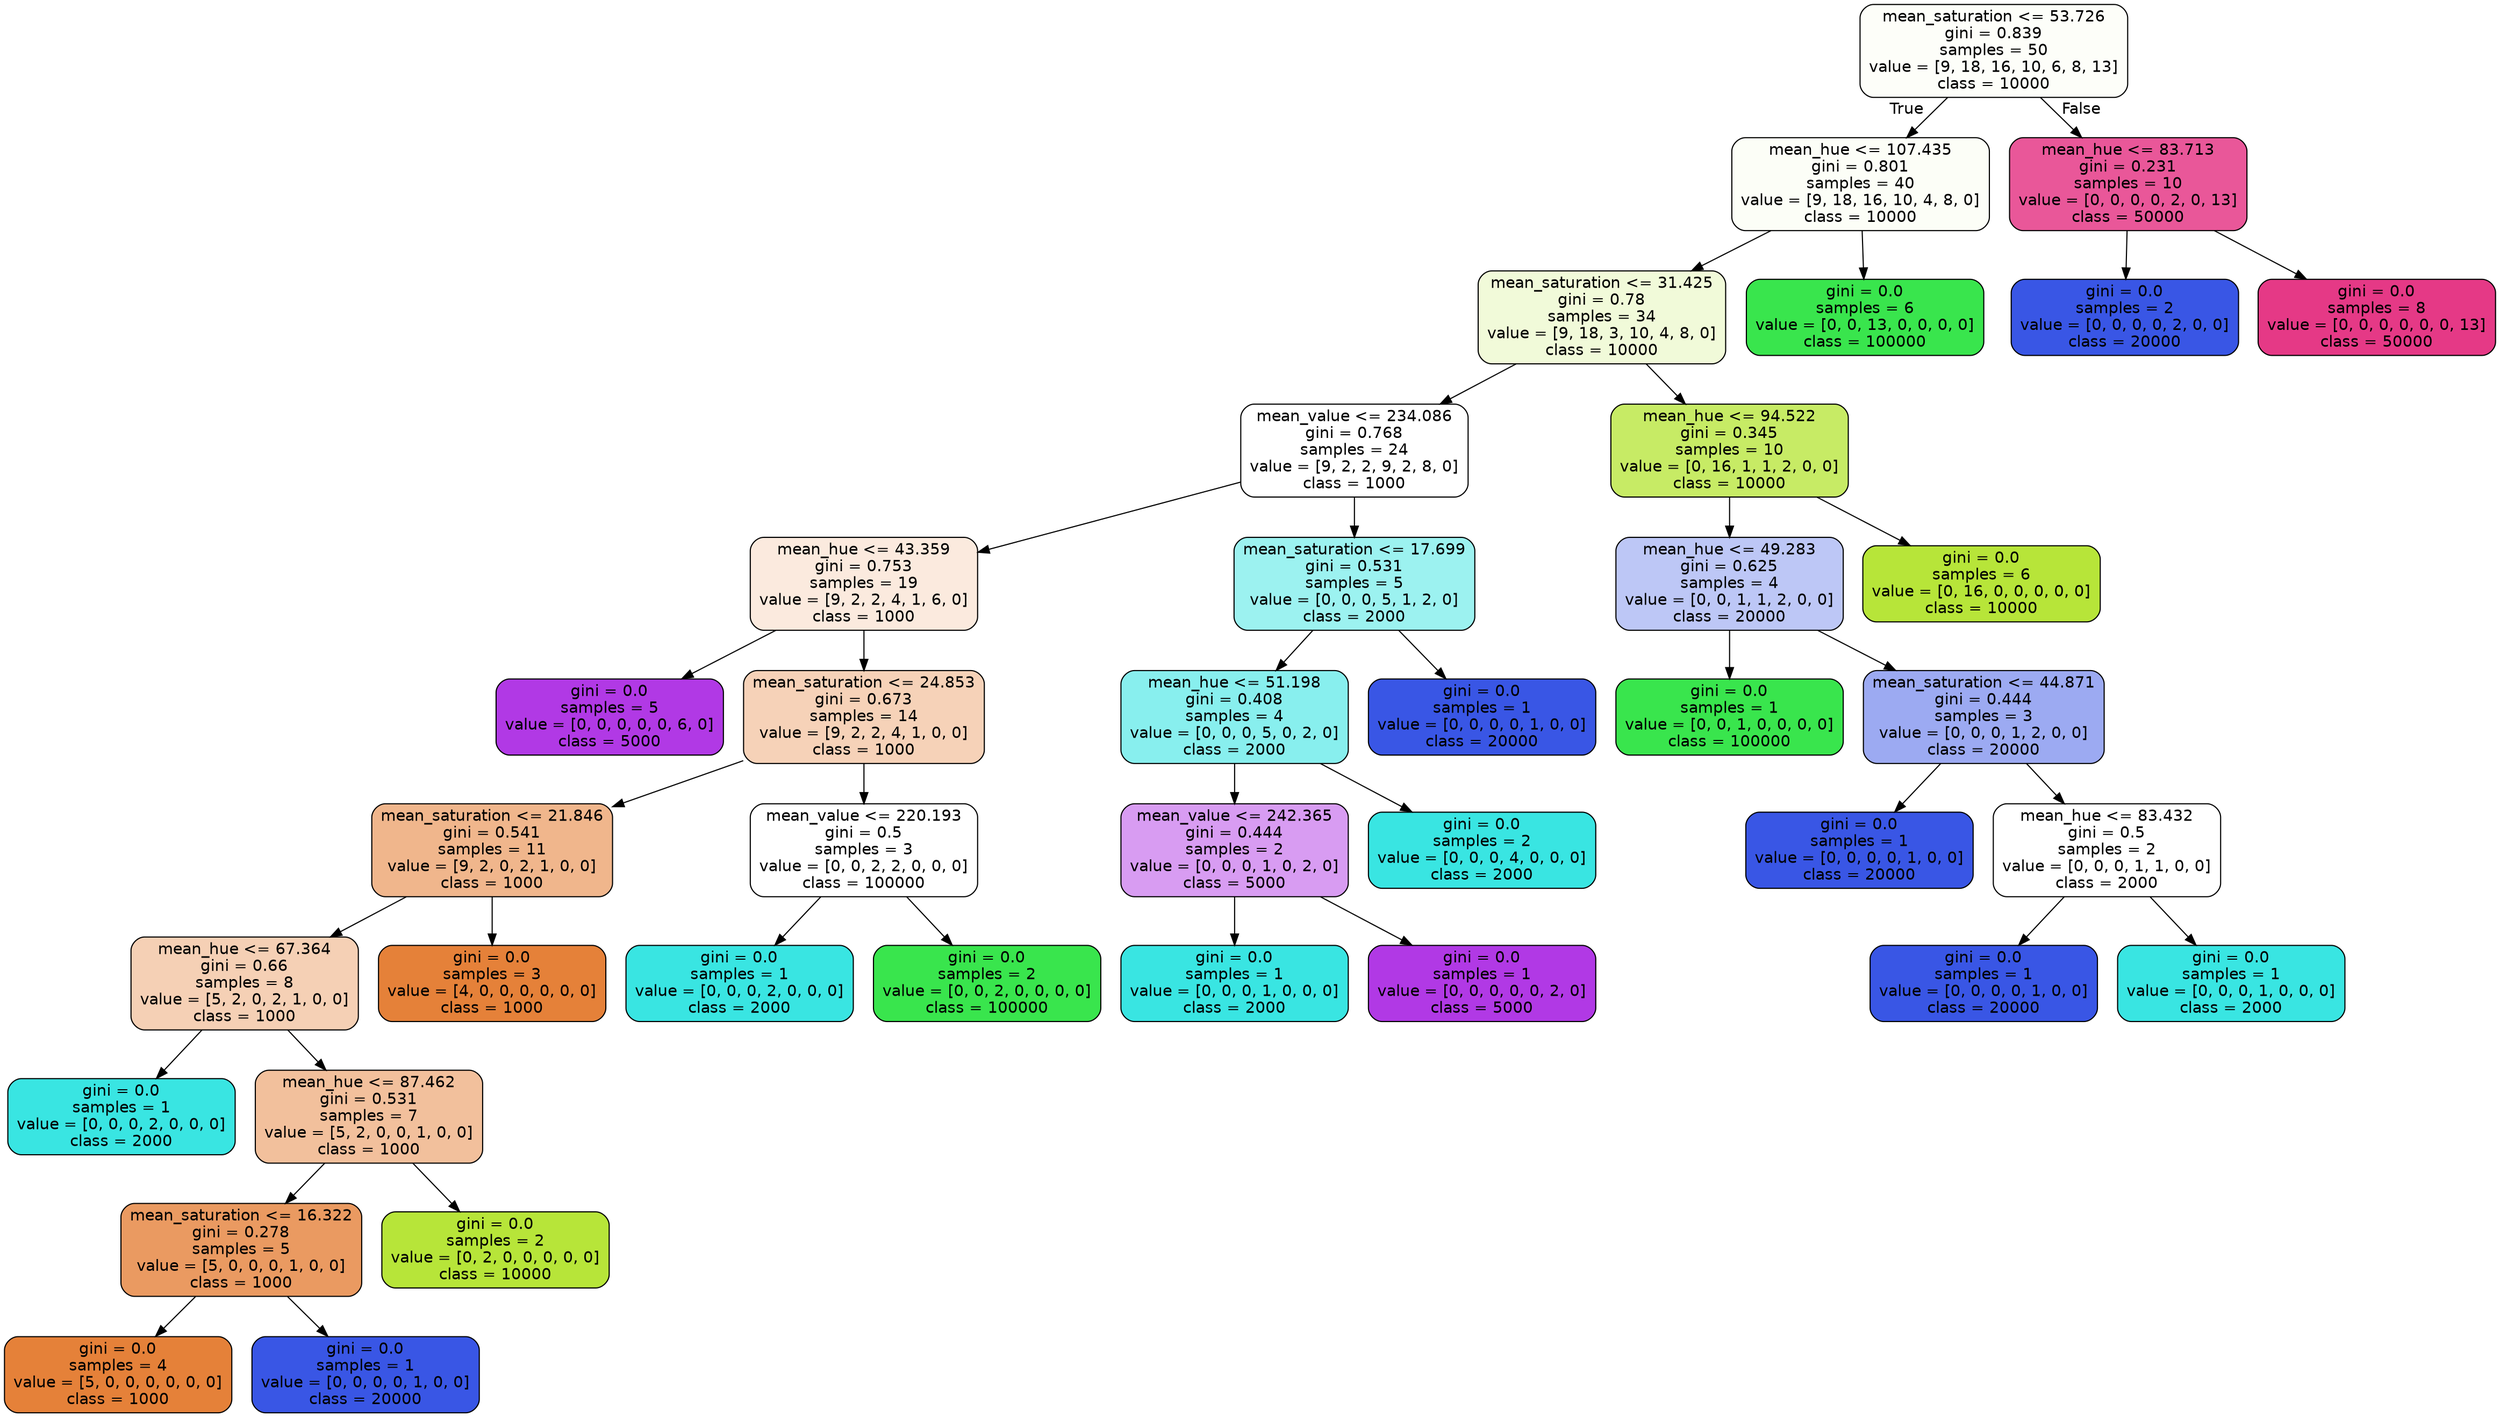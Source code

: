 digraph Tree {
node [shape=box, style="filled, rounded", color="black", fontname="helvetica"] ;
edge [fontname="helvetica"] ;
0 [label="mean_saturation <= 53.726\ngini = 0.839\nsamples = 50\nvalue = [9, 18, 16, 10, 6, 8, 13]\nclass = 10000", fillcolor="#fdfef9"] ;
1 [label="mean_hue <= 107.435\ngini = 0.801\nsamples = 40\nvalue = [9, 18, 16, 10, 4, 8, 0]\nclass = 10000", fillcolor="#fcfef7"] ;
0 -> 1 [labeldistance=2.5, labelangle=45, headlabel="True"] ;
2 [label="mean_saturation <= 31.425\ngini = 0.78\nsamples = 34\nvalue = [9, 18, 3, 10, 4, 8, 0]\nclass = 10000", fillcolor="#f1fad9"] ;
1 -> 2 ;
3 [label="mean_value <= 234.086\ngini = 0.768\nsamples = 24\nvalue = [9, 2, 2, 9, 2, 8, 0]\nclass = 1000", fillcolor="#ffffff"] ;
2 -> 3 ;
4 [label="mean_hue <= 43.359\ngini = 0.753\nsamples = 19\nvalue = [9, 2, 2, 4, 1, 6, 0]\nclass = 1000", fillcolor="#fbeade"] ;
3 -> 4 ;
5 [label="gini = 0.0\nsamples = 5\nvalue = [0, 0, 0, 0, 0, 6, 0]\nclass = 5000", fillcolor="#b139e5"] ;
4 -> 5 ;
6 [label="mean_saturation <= 24.853\ngini = 0.673\nsamples = 14\nvalue = [9, 2, 2, 4, 1, 0, 0]\nclass = 1000", fillcolor="#f6d2b8"] ;
4 -> 6 ;
7 [label="mean_saturation <= 21.846\ngini = 0.541\nsamples = 11\nvalue = [9, 2, 0, 2, 1, 0, 0]\nclass = 1000", fillcolor="#f0b68c"] ;
6 -> 7 ;
8 [label="mean_hue <= 67.364\ngini = 0.66\nsamples = 8\nvalue = [5, 2, 0, 2, 1, 0, 0]\nclass = 1000", fillcolor="#f5d0b5"] ;
7 -> 8 ;
9 [label="gini = 0.0\nsamples = 1\nvalue = [0, 0, 0, 2, 0, 0, 0]\nclass = 2000", fillcolor="#39e5e2"] ;
8 -> 9 ;
10 [label="mean_hue <= 87.462\ngini = 0.531\nsamples = 7\nvalue = [5, 2, 0, 0, 1, 0, 0]\nclass = 1000", fillcolor="#f2c09c"] ;
8 -> 10 ;
11 [label="mean_saturation <= 16.322\ngini = 0.278\nsamples = 5\nvalue = [5, 0, 0, 0, 1, 0, 0]\nclass = 1000", fillcolor="#ea9a61"] ;
10 -> 11 ;
12 [label="gini = 0.0\nsamples = 4\nvalue = [5, 0, 0, 0, 0, 0, 0]\nclass = 1000", fillcolor="#e58139"] ;
11 -> 12 ;
13 [label="gini = 0.0\nsamples = 1\nvalue = [0, 0, 0, 0, 1, 0, 0]\nclass = 20000", fillcolor="#3956e5"] ;
11 -> 13 ;
14 [label="gini = 0.0\nsamples = 2\nvalue = [0, 2, 0, 0, 0, 0, 0]\nclass = 10000", fillcolor="#b7e539"] ;
10 -> 14 ;
15 [label="gini = 0.0\nsamples = 3\nvalue = [4, 0, 0, 0, 0, 0, 0]\nclass = 1000", fillcolor="#e58139"] ;
7 -> 15 ;
16 [label="mean_value <= 220.193\ngini = 0.5\nsamples = 3\nvalue = [0, 0, 2, 2, 0, 0, 0]\nclass = 100000", fillcolor="#ffffff"] ;
6 -> 16 ;
17 [label="gini = 0.0\nsamples = 1\nvalue = [0, 0, 0, 2, 0, 0, 0]\nclass = 2000", fillcolor="#39e5e2"] ;
16 -> 17 ;
18 [label="gini = 0.0\nsamples = 2\nvalue = [0, 0, 2, 0, 0, 0, 0]\nclass = 100000", fillcolor="#39e54d"] ;
16 -> 18 ;
19 [label="mean_saturation <= 17.699\ngini = 0.531\nsamples = 5\nvalue = [0, 0, 0, 5, 1, 2, 0]\nclass = 2000", fillcolor="#9cf2f0"] ;
3 -> 19 ;
20 [label="mean_hue <= 51.198\ngini = 0.408\nsamples = 4\nvalue = [0, 0, 0, 5, 0, 2, 0]\nclass = 2000", fillcolor="#88efee"] ;
19 -> 20 ;
21 [label="mean_value <= 242.365\ngini = 0.444\nsamples = 2\nvalue = [0, 0, 0, 1, 0, 2, 0]\nclass = 5000", fillcolor="#d89cf2"] ;
20 -> 21 ;
22 [label="gini = 0.0\nsamples = 1\nvalue = [0, 0, 0, 1, 0, 0, 0]\nclass = 2000", fillcolor="#39e5e2"] ;
21 -> 22 ;
23 [label="gini = 0.0\nsamples = 1\nvalue = [0, 0, 0, 0, 0, 2, 0]\nclass = 5000", fillcolor="#b139e5"] ;
21 -> 23 ;
24 [label="gini = 0.0\nsamples = 2\nvalue = [0, 0, 0, 4, 0, 0, 0]\nclass = 2000", fillcolor="#39e5e2"] ;
20 -> 24 ;
25 [label="gini = 0.0\nsamples = 1\nvalue = [0, 0, 0, 0, 1, 0, 0]\nclass = 20000", fillcolor="#3956e5"] ;
19 -> 25 ;
26 [label="mean_hue <= 94.522\ngini = 0.345\nsamples = 10\nvalue = [0, 16, 1, 1, 2, 0, 0]\nclass = 10000", fillcolor="#c7eb65"] ;
2 -> 26 ;
27 [label="mean_hue <= 49.283\ngini = 0.625\nsamples = 4\nvalue = [0, 0, 1, 1, 2, 0, 0]\nclass = 20000", fillcolor="#bdc7f6"] ;
26 -> 27 ;
28 [label="gini = 0.0\nsamples = 1\nvalue = [0, 0, 1, 0, 0, 0, 0]\nclass = 100000", fillcolor="#39e54d"] ;
27 -> 28 ;
29 [label="mean_saturation <= 44.871\ngini = 0.444\nsamples = 3\nvalue = [0, 0, 0, 1, 2, 0, 0]\nclass = 20000", fillcolor="#9caaf2"] ;
27 -> 29 ;
30 [label="gini = 0.0\nsamples = 1\nvalue = [0, 0, 0, 0, 1, 0, 0]\nclass = 20000", fillcolor="#3956e5"] ;
29 -> 30 ;
31 [label="mean_hue <= 83.432\ngini = 0.5\nsamples = 2\nvalue = [0, 0, 0, 1, 1, 0, 0]\nclass = 2000", fillcolor="#ffffff"] ;
29 -> 31 ;
32 [label="gini = 0.0\nsamples = 1\nvalue = [0, 0, 0, 0, 1, 0, 0]\nclass = 20000", fillcolor="#3956e5"] ;
31 -> 32 ;
33 [label="gini = 0.0\nsamples = 1\nvalue = [0, 0, 0, 1, 0, 0, 0]\nclass = 2000", fillcolor="#39e5e2"] ;
31 -> 33 ;
34 [label="gini = 0.0\nsamples = 6\nvalue = [0, 16, 0, 0, 0, 0, 0]\nclass = 10000", fillcolor="#b7e539"] ;
26 -> 34 ;
35 [label="gini = 0.0\nsamples = 6\nvalue = [0, 0, 13, 0, 0, 0, 0]\nclass = 100000", fillcolor="#39e54d"] ;
1 -> 35 ;
36 [label="mean_hue <= 83.713\ngini = 0.231\nsamples = 10\nvalue = [0, 0, 0, 0, 2, 0, 13]\nclass = 50000", fillcolor="#e95799"] ;
0 -> 36 [labeldistance=2.5, labelangle=-45, headlabel="False"] ;
37 [label="gini = 0.0\nsamples = 2\nvalue = [0, 0, 0, 0, 2, 0, 0]\nclass = 20000", fillcolor="#3956e5"] ;
36 -> 37 ;
38 [label="gini = 0.0\nsamples = 8\nvalue = [0, 0, 0, 0, 0, 0, 13]\nclass = 50000", fillcolor="#e53986"] ;
36 -> 38 ;
}